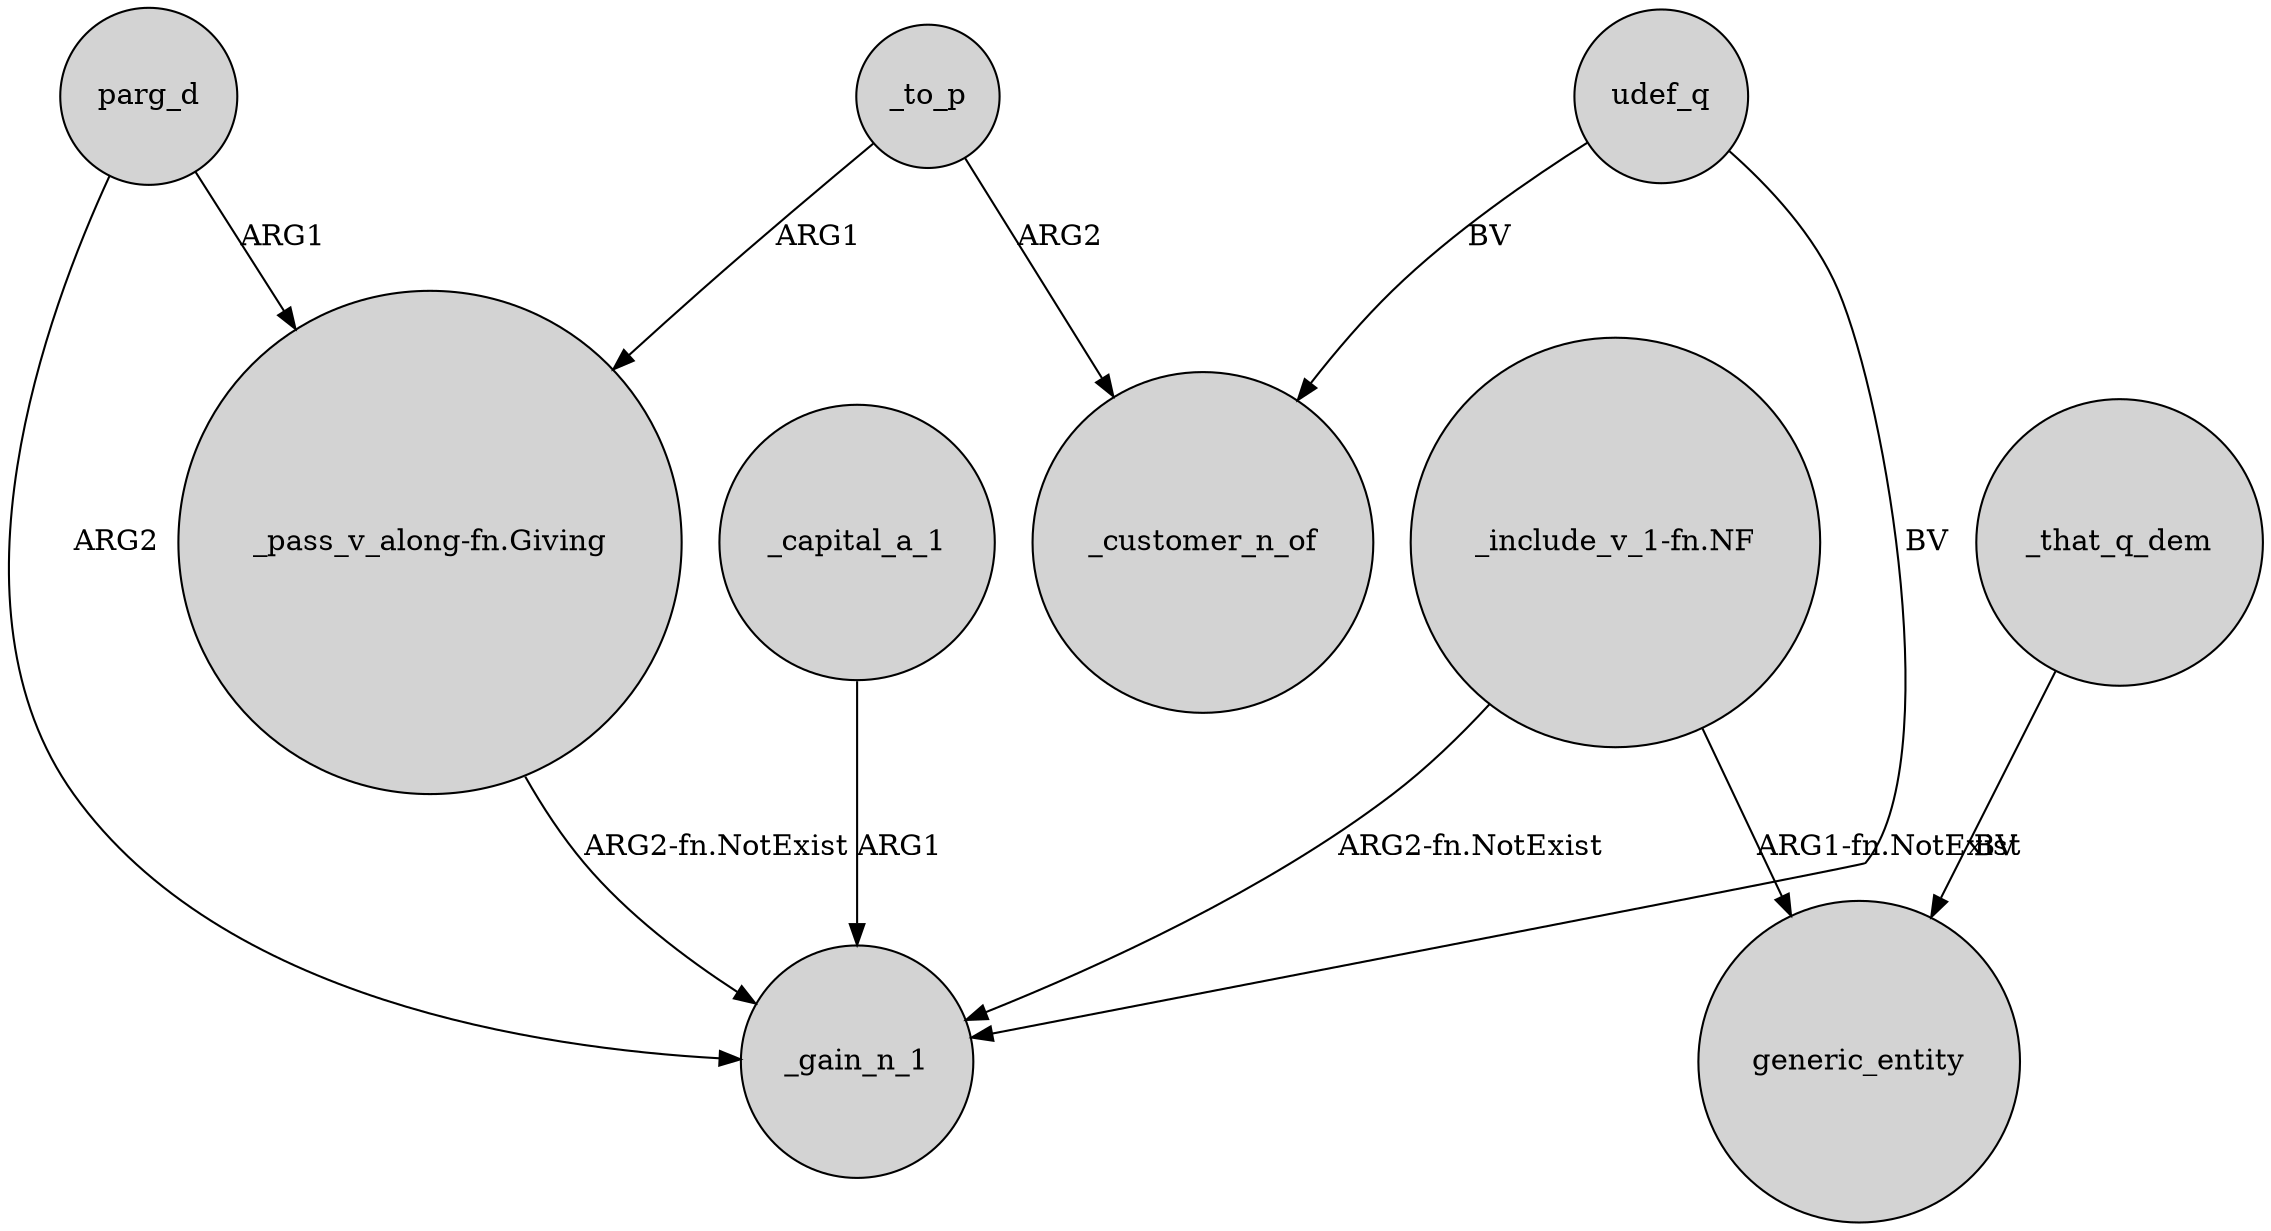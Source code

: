 digraph {
	node [shape=circle style=filled]
	parg_d -> "_pass_v_along-fn.Giving" [label=ARG1]
	_to_p -> _customer_n_of [label=ARG2]
	"_pass_v_along-fn.Giving" -> _gain_n_1 [label="ARG2-fn.NotExist"]
	parg_d -> _gain_n_1 [label=ARG2]
	_that_q_dem -> generic_entity [label=BV]
	_capital_a_1 -> _gain_n_1 [label=ARG1]
	udef_q -> _gain_n_1 [label=BV]
	udef_q -> _customer_n_of [label=BV]
	"_include_v_1-fn.NF" -> generic_entity [label="ARG1-fn.NotExist"]
	_to_p -> "_pass_v_along-fn.Giving" [label=ARG1]
	"_include_v_1-fn.NF" -> _gain_n_1 [label="ARG2-fn.NotExist"]
}
